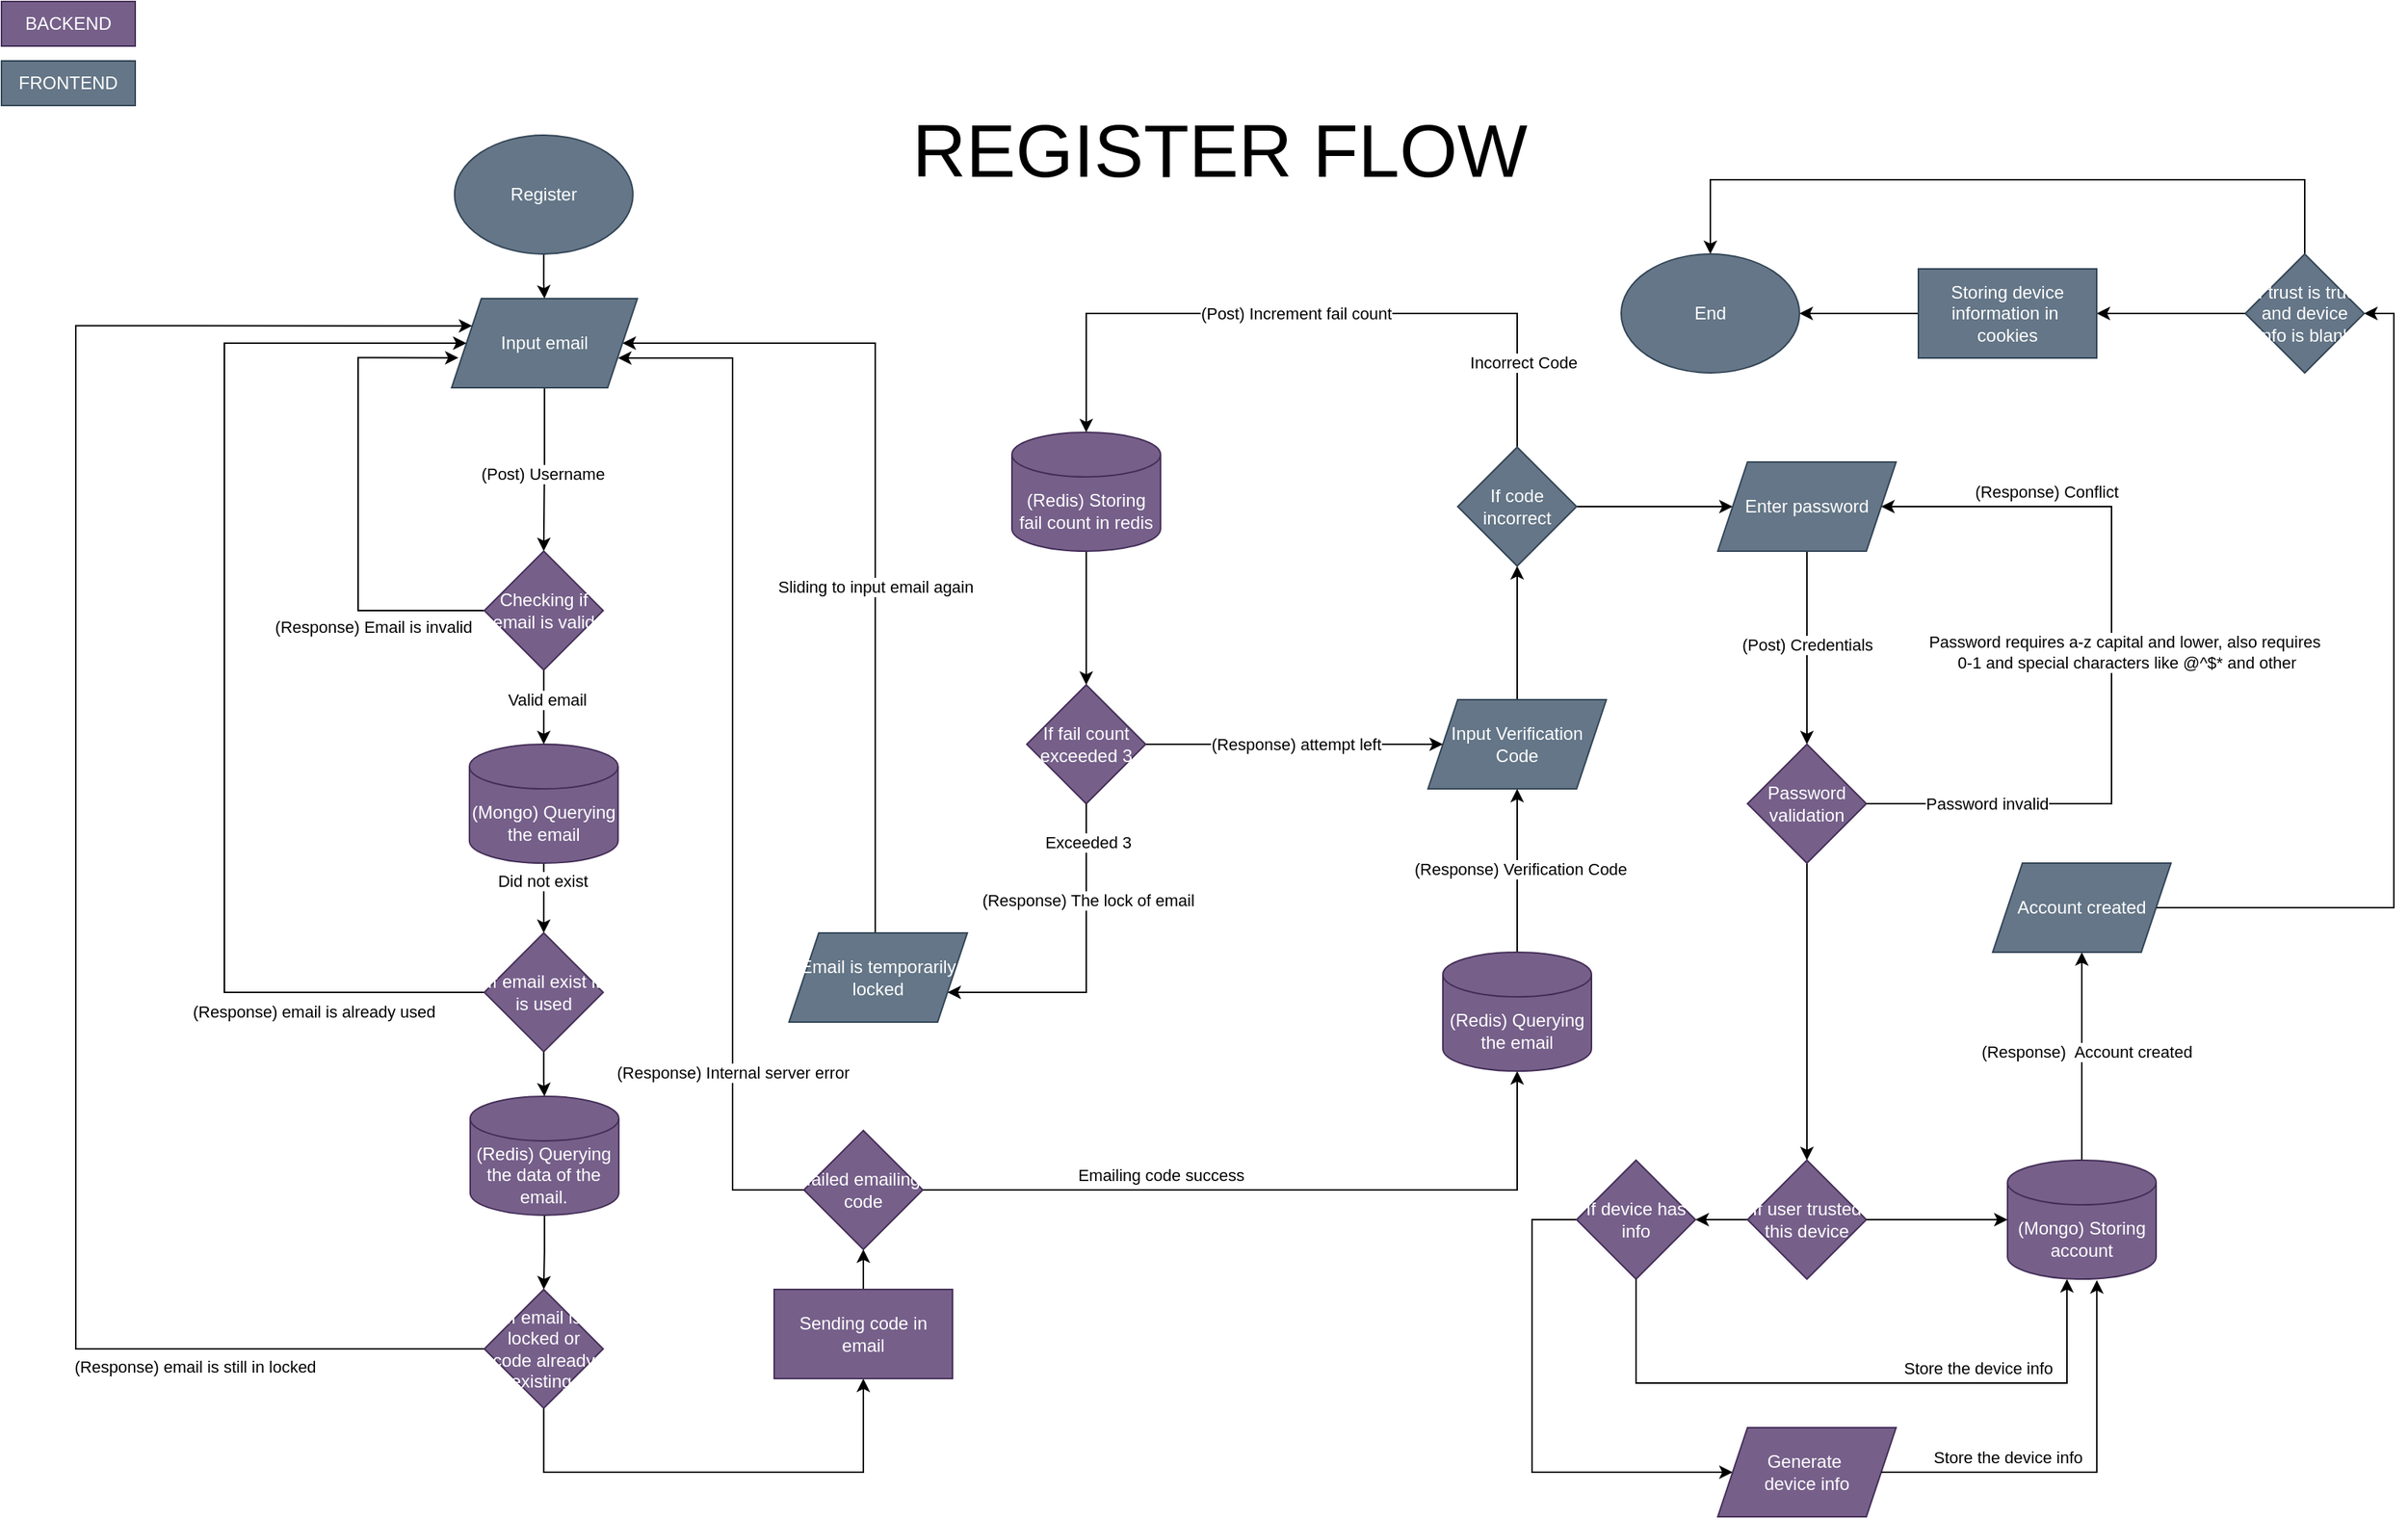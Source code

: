 <mxfile version="24.7.17">
  <diagram name="Page-1" id="cAB6s37JzYpEZhVwJRdQ">
    <mxGraphModel dx="4445" dy="2050" grid="1" gridSize="10" guides="1" tooltips="1" connect="1" arrows="1" fold="1" page="1" pageScale="1" pageWidth="850" pageHeight="1100" math="0" shadow="0">
      <root>
        <mxCell id="0" />
        <mxCell id="1" parent="0" />
        <mxCell id="AkjdPL-4N6GHuwgRZJeO-4" style="edgeStyle=orthogonalEdgeStyle;rounded=0;orthogonalLoop=1;jettySize=auto;html=1;entryX=0.5;entryY=0;entryDx=0;entryDy=0;" edge="1" parent="1" source="AkjdPL-4N6GHuwgRZJeO-1" target="AkjdPL-4N6GHuwgRZJeO-2">
          <mxGeometry relative="1" as="geometry" />
        </mxCell>
        <mxCell id="AkjdPL-4N6GHuwgRZJeO-1" value="Register" style="ellipse;whiteSpace=wrap;html=1;fillColor=#647687;fontColor=#ffffff;strokeColor=#314354;" vertex="1" parent="1">
          <mxGeometry x="-1375.08" y="110" width="120" height="80" as="geometry" />
        </mxCell>
        <mxCell id="AkjdPL-4N6GHuwgRZJeO-14" style="edgeStyle=orthogonalEdgeStyle;rounded=0;orthogonalLoop=1;jettySize=auto;html=1;entryX=0.5;entryY=0;entryDx=0;entryDy=0;" edge="1" parent="1" source="AkjdPL-4N6GHuwgRZJeO-2" target="AkjdPL-4N6GHuwgRZJeO-11">
          <mxGeometry relative="1" as="geometry" />
        </mxCell>
        <mxCell id="AkjdPL-4N6GHuwgRZJeO-15" value="(Post) Username" style="edgeLabel;html=1;align=center;verticalAlign=middle;resizable=0;points=[];" vertex="1" connectable="0" parent="AkjdPL-4N6GHuwgRZJeO-14">
          <mxGeometry x="0.054" y="-1" relative="1" as="geometry">
            <mxPoint as="offset" />
          </mxGeometry>
        </mxCell>
        <mxCell id="AkjdPL-4N6GHuwgRZJeO-2" value="Input email" style="shape=parallelogram;perimeter=parallelogramPerimeter;whiteSpace=wrap;html=1;fixedSize=1;fillColor=#647687;strokeColor=#314354;fontColor=#ffffff;" vertex="1" parent="1">
          <mxGeometry x="-1377.08" y="220" width="125" height="60" as="geometry" />
        </mxCell>
        <mxCell id="AkjdPL-4N6GHuwgRZJeO-16" style="edgeStyle=orthogonalEdgeStyle;rounded=0;orthogonalLoop=1;jettySize=auto;html=1;entryX=0.037;entryY=0.664;entryDx=0;entryDy=0;entryPerimeter=0;" edge="1" parent="1" target="AkjdPL-4N6GHuwgRZJeO-2">
          <mxGeometry relative="1" as="geometry">
            <mxPoint x="-1360.33" y="260.2" as="targetPoint" />
            <mxPoint x="-1345.08" y="430.0" as="sourcePoint" />
            <Array as="points">
              <mxPoint x="-1440" y="430" />
              <mxPoint x="-1440" y="260" />
            </Array>
          </mxGeometry>
        </mxCell>
        <mxCell id="AkjdPL-4N6GHuwgRZJeO-41" value="(Response) Email is invalid" style="edgeLabel;html=1;align=center;verticalAlign=middle;resizable=0;points=[];" vertex="1" connectable="0" parent="AkjdPL-4N6GHuwgRZJeO-16">
          <mxGeometry x="-0.148" y="1" relative="1" as="geometry">
            <mxPoint x="11" y="57" as="offset" />
          </mxGeometry>
        </mxCell>
        <mxCell id="AkjdPL-4N6GHuwgRZJeO-23" style="edgeStyle=orthogonalEdgeStyle;rounded=0;orthogonalLoop=1;jettySize=auto;html=1;exitX=0.5;exitY=1;exitDx=0;exitDy=0;" edge="1" parent="1" source="AkjdPL-4N6GHuwgRZJeO-11" target="AkjdPL-4N6GHuwgRZJeO-20">
          <mxGeometry relative="1" as="geometry" />
        </mxCell>
        <mxCell id="AkjdPL-4N6GHuwgRZJeO-40" value="Valid email" style="edgeLabel;html=1;align=center;verticalAlign=middle;resizable=0;points=[];" vertex="1" connectable="0" parent="AkjdPL-4N6GHuwgRZJeO-23">
          <mxGeometry x="-0.22" y="2" relative="1" as="geometry">
            <mxPoint as="offset" />
          </mxGeometry>
        </mxCell>
        <mxCell id="AkjdPL-4N6GHuwgRZJeO-11" value="Checking if email is valid" style="rhombus;whiteSpace=wrap;html=1;fillColor=#76608a;fontColor=#ffffff;strokeColor=#432D57;" vertex="1" parent="1">
          <mxGeometry x="-1355.08" y="390" width="80" height="80" as="geometry" />
        </mxCell>
        <mxCell id="AkjdPL-4N6GHuwgRZJeO-25" style="edgeStyle=orthogonalEdgeStyle;rounded=0;orthogonalLoop=1;jettySize=auto;html=1;entryX=0.5;entryY=0;entryDx=0;entryDy=0;" edge="1" parent="1" source="AkjdPL-4N6GHuwgRZJeO-20" target="AkjdPL-4N6GHuwgRZJeO-24">
          <mxGeometry relative="1" as="geometry" />
        </mxCell>
        <mxCell id="AkjdPL-4N6GHuwgRZJeO-39" value="Did not exist" style="edgeLabel;html=1;align=center;verticalAlign=middle;resizable=0;points=[];" vertex="1" connectable="0" parent="AkjdPL-4N6GHuwgRZJeO-25">
          <mxGeometry x="-0.485" y="-1" relative="1" as="geometry">
            <mxPoint as="offset" />
          </mxGeometry>
        </mxCell>
        <mxCell id="AkjdPL-4N6GHuwgRZJeO-20" value="(Mongo) Querying the email" style="shape=cylinder3;whiteSpace=wrap;html=1;boundedLbl=1;backgroundOutline=1;size=15;fillColor=#76608a;fontColor=#ffffff;strokeColor=#432D57;" vertex="1" parent="1">
          <mxGeometry x="-1365.08" y="520" width="100" height="80" as="geometry" />
        </mxCell>
        <mxCell id="AkjdPL-4N6GHuwgRZJeO-26" style="edgeStyle=orthogonalEdgeStyle;rounded=0;orthogonalLoop=1;jettySize=auto;html=1;entryX=0;entryY=0.5;entryDx=0;entryDy=0;exitX=0;exitY=0.5;exitDx=0;exitDy=0;" edge="1" parent="1" source="AkjdPL-4N6GHuwgRZJeO-24" target="AkjdPL-4N6GHuwgRZJeO-2">
          <mxGeometry relative="1" as="geometry">
            <mxPoint x="-1520.08" y="431.429" as="targetPoint" />
            <Array as="points">
              <mxPoint x="-1530" y="687" />
              <mxPoint x="-1530" y="250" />
            </Array>
          </mxGeometry>
        </mxCell>
        <mxCell id="AkjdPL-4N6GHuwgRZJeO-29" value="(Response) email is already used" style="edgeLabel;html=1;align=center;verticalAlign=middle;resizable=0;points=[];" vertex="1" connectable="0" parent="AkjdPL-4N6GHuwgRZJeO-26">
          <mxGeometry x="-0.233" y="-1" relative="1" as="geometry">
            <mxPoint x="59" y="135" as="offset" />
          </mxGeometry>
        </mxCell>
        <mxCell id="AkjdPL-4N6GHuwgRZJeO-31" value="" style="edgeStyle=orthogonalEdgeStyle;rounded=0;orthogonalLoop=1;jettySize=auto;html=1;" edge="1" parent="1" source="AkjdPL-4N6GHuwgRZJeO-24" target="AkjdPL-4N6GHuwgRZJeO-30">
          <mxGeometry relative="1" as="geometry" />
        </mxCell>
        <mxCell id="AkjdPL-4N6GHuwgRZJeO-24" value="If email exist it is used" style="rhombus;whiteSpace=wrap;html=1;fillColor=#76608a;fontColor=#ffffff;strokeColor=#432D57;" vertex="1" parent="1">
          <mxGeometry x="-1355.08" y="646.96" width="80" height="80" as="geometry" />
        </mxCell>
        <mxCell id="AkjdPL-4N6GHuwgRZJeO-33" style="edgeStyle=orthogonalEdgeStyle;rounded=0;orthogonalLoop=1;jettySize=auto;html=1;entryX=0;entryY=0.25;entryDx=0;entryDy=0;exitX=0;exitY=0.5;exitDx=0;exitDy=0;" edge="1" parent="1" source="AkjdPL-4N6GHuwgRZJeO-34" target="AkjdPL-4N6GHuwgRZJeO-2">
          <mxGeometry relative="1" as="geometry">
            <mxPoint x="-1460.08" y="750" as="sourcePoint" />
            <Array as="points">
              <mxPoint x="-1630" y="927" />
              <mxPoint x="-1630" y="238" />
            </Array>
          </mxGeometry>
        </mxCell>
        <mxCell id="AkjdPL-4N6GHuwgRZJeO-35" value="(Response) email is still in locked" style="edgeLabel;html=1;align=center;verticalAlign=middle;resizable=0;points=[];" vertex="1" connectable="0" parent="AkjdPL-4N6GHuwgRZJeO-33">
          <mxGeometry x="-0.323" y="2" relative="1" as="geometry">
            <mxPoint x="82" y="153" as="offset" />
          </mxGeometry>
        </mxCell>
        <mxCell id="AkjdPL-4N6GHuwgRZJeO-37" style="edgeStyle=orthogonalEdgeStyle;rounded=0;orthogonalLoop=1;jettySize=auto;html=1;entryX=0.5;entryY=0;entryDx=0;entryDy=0;" edge="1" parent="1" source="AkjdPL-4N6GHuwgRZJeO-30" target="AkjdPL-4N6GHuwgRZJeO-34">
          <mxGeometry relative="1" as="geometry" />
        </mxCell>
        <mxCell id="AkjdPL-4N6GHuwgRZJeO-30" value="(Redis) Querying the data of the email." style="shape=cylinder3;whiteSpace=wrap;html=1;boundedLbl=1;backgroundOutline=1;size=15;fillColor=#76608a;fontColor=#ffffff;strokeColor=#432D57;" vertex="1" parent="1">
          <mxGeometry x="-1364.58" y="756.96" width="100" height="80" as="geometry" />
        </mxCell>
        <mxCell id="AkjdPL-4N6GHuwgRZJeO-44" style="edgeStyle=orthogonalEdgeStyle;rounded=0;orthogonalLoop=1;jettySize=auto;html=1;entryX=0.5;entryY=1;entryDx=0;entryDy=0;" edge="1" parent="1" source="AkjdPL-4N6GHuwgRZJeO-34">
          <mxGeometry relative="1" as="geometry">
            <mxPoint x="-1100" y="946.96" as="targetPoint" />
            <Array as="points">
              <mxPoint x="-1315" y="1010" />
              <mxPoint x="-1100" y="1010" />
            </Array>
          </mxGeometry>
        </mxCell>
        <mxCell id="AkjdPL-4N6GHuwgRZJeO-34" value="If email is locked or code already existing." style="rhombus;whiteSpace=wrap;html=1;fillColor=#76608a;fontColor=#ffffff;strokeColor=#432D57;" vertex="1" parent="1">
          <mxGeometry x="-1355.08" y="886.96" width="80" height="80" as="geometry" />
        </mxCell>
        <mxCell id="AkjdPL-4N6GHuwgRZJeO-57" style="edgeStyle=orthogonalEdgeStyle;rounded=0;orthogonalLoop=1;jettySize=auto;html=1;entryX=0.937;entryY=0.5;entryDx=0;entryDy=0;exitX=0;exitY=0.5;exitDx=0;exitDy=0;entryPerimeter=0;" edge="1" parent="1" source="AkjdPL-4N6GHuwgRZJeO-59">
          <mxGeometry relative="1" as="geometry">
            <mxPoint x="-1265.085" y="260" as="targetPoint" />
            <mxPoint x="-1138.13" y="830" as="sourcePoint" />
            <Array as="points">
              <mxPoint x="-1188" y="820" />
              <mxPoint x="-1188" y="260" />
            </Array>
          </mxGeometry>
        </mxCell>
        <mxCell id="AkjdPL-4N6GHuwgRZJeO-58" value="(Response) Internal server error" style="edgeLabel;html=1;align=center;verticalAlign=middle;resizable=0;points=[];" vertex="1" connectable="0" parent="AkjdPL-4N6GHuwgRZJeO-57">
          <mxGeometry x="-0.237" relative="1" as="geometry">
            <mxPoint y="134" as="offset" />
          </mxGeometry>
        </mxCell>
        <mxCell id="AkjdPL-4N6GHuwgRZJeO-60" style="edgeStyle=orthogonalEdgeStyle;rounded=0;orthogonalLoop=1;jettySize=auto;html=1;entryX=0.5;entryY=1;entryDx=0;entryDy=0;" edge="1" parent="1" source="AkjdPL-4N6GHuwgRZJeO-56" target="AkjdPL-4N6GHuwgRZJeO-59">
          <mxGeometry relative="1" as="geometry" />
        </mxCell>
        <mxCell id="AkjdPL-4N6GHuwgRZJeO-56" value="Sending code in email" style="rounded=0;whiteSpace=wrap;html=1;fillColor=#76608a;fontColor=#ffffff;strokeColor=#432D57;" vertex="1" parent="1">
          <mxGeometry x="-1160" y="886.96" width="120" height="60" as="geometry" />
        </mxCell>
        <mxCell id="AkjdPL-4N6GHuwgRZJeO-62" style="edgeStyle=orthogonalEdgeStyle;rounded=0;orthogonalLoop=1;jettySize=auto;html=1;exitX=1;exitY=0.5;exitDx=0;exitDy=0;entryX=0.5;entryY=1;entryDx=0;entryDy=0;entryPerimeter=0;" edge="1" parent="1" source="AkjdPL-4N6GHuwgRZJeO-59" target="AkjdPL-4N6GHuwgRZJeO-70">
          <mxGeometry relative="1" as="geometry">
            <mxPoint x="-850" y="760" as="targetPoint" />
            <mxPoint x="-1000" y="820" as="sourcePoint" />
            <Array as="points">
              <mxPoint x="-660" y="820" />
            </Array>
          </mxGeometry>
        </mxCell>
        <mxCell id="AkjdPL-4N6GHuwgRZJeO-90" value="Emailing code success" style="edgeLabel;html=1;align=center;verticalAlign=middle;resizable=0;points=[];" vertex="1" connectable="0" parent="AkjdPL-4N6GHuwgRZJeO-62">
          <mxGeometry x="-0.312" y="-2" relative="1" as="geometry">
            <mxPoint x="-5" y="-12" as="offset" />
          </mxGeometry>
        </mxCell>
        <mxCell id="AkjdPL-4N6GHuwgRZJeO-59" value="failed emailing code" style="rhombus;whiteSpace=wrap;html=1;fillColor=#76608a;fontColor=#ffffff;strokeColor=#432D57;" vertex="1" parent="1">
          <mxGeometry x="-1140" y="780" width="80" height="80" as="geometry" />
        </mxCell>
        <mxCell id="AkjdPL-4N6GHuwgRZJeO-64" style="edgeStyle=orthogonalEdgeStyle;rounded=0;orthogonalLoop=1;jettySize=auto;html=1;entryX=0.5;entryY=1;entryDx=0;entryDy=0;exitX=0.5;exitY=0;exitDx=0;exitDy=0;exitPerimeter=0;" edge="1" parent="1" source="AkjdPL-4N6GHuwgRZJeO-70" target="AkjdPL-4N6GHuwgRZJeO-63">
          <mxGeometry relative="1" as="geometry">
            <mxPoint x="-860.0" y="657" as="sourcePoint" />
          </mxGeometry>
        </mxCell>
        <mxCell id="AkjdPL-4N6GHuwgRZJeO-65" value="(Response) Verification Code" style="edgeLabel;html=1;align=center;verticalAlign=middle;resizable=0;points=[];" vertex="1" connectable="0" parent="AkjdPL-4N6GHuwgRZJeO-64">
          <mxGeometry x="0.017" y="-2" relative="1" as="geometry">
            <mxPoint as="offset" />
          </mxGeometry>
        </mxCell>
        <mxCell id="AkjdPL-4N6GHuwgRZJeO-67" style="edgeStyle=orthogonalEdgeStyle;rounded=0;orthogonalLoop=1;jettySize=auto;html=1;entryX=0.5;entryY=1;entryDx=0;entryDy=0;" edge="1" parent="1" source="AkjdPL-4N6GHuwgRZJeO-63" target="AkjdPL-4N6GHuwgRZJeO-66">
          <mxGeometry relative="1" as="geometry" />
        </mxCell>
        <mxCell id="AkjdPL-4N6GHuwgRZJeO-63" value="Input Verification Code" style="shape=parallelogram;perimeter=parallelogramPerimeter;whiteSpace=wrap;html=1;fixedSize=1;fillColor=#647687;fontColor=#ffffff;strokeColor=#314354;" vertex="1" parent="1">
          <mxGeometry x="-720" y="490" width="120" height="60" as="geometry" />
        </mxCell>
        <mxCell id="AkjdPL-4N6GHuwgRZJeO-72" style="edgeStyle=orthogonalEdgeStyle;rounded=0;orthogonalLoop=1;jettySize=auto;html=1;" edge="1" parent="1" source="AkjdPL-4N6GHuwgRZJeO-66" target="AkjdPL-4N6GHuwgRZJeO-71">
          <mxGeometry relative="1" as="geometry">
            <Array as="points">
              <mxPoint x="-660" y="230" />
              <mxPoint x="-950" y="230" />
            </Array>
          </mxGeometry>
        </mxCell>
        <mxCell id="AkjdPL-4N6GHuwgRZJeO-80" value="Incorrect Code" style="edgeLabel;html=1;align=center;verticalAlign=middle;resizable=0;points=[];" vertex="1" connectable="0" parent="AkjdPL-4N6GHuwgRZJeO-72">
          <mxGeometry x="-0.751" y="-4" relative="1" as="geometry">
            <mxPoint as="offset" />
          </mxGeometry>
        </mxCell>
        <mxCell id="AkjdPL-4N6GHuwgRZJeO-82" value="(Post) Increment fail count" style="edgeLabel;html=1;align=center;verticalAlign=middle;resizable=0;points=[];" vertex="1" connectable="0" parent="AkjdPL-4N6GHuwgRZJeO-72">
          <mxGeometry x="-0.141" relative="1" as="geometry">
            <mxPoint x="-42" as="offset" />
          </mxGeometry>
        </mxCell>
        <mxCell id="AkjdPL-4N6GHuwgRZJeO-93" style="edgeStyle=orthogonalEdgeStyle;rounded=0;orthogonalLoop=1;jettySize=auto;html=1;entryX=0;entryY=0.5;entryDx=0;entryDy=0;" edge="1" parent="1" source="AkjdPL-4N6GHuwgRZJeO-66" target="AkjdPL-4N6GHuwgRZJeO-92">
          <mxGeometry relative="1" as="geometry" />
        </mxCell>
        <mxCell id="AkjdPL-4N6GHuwgRZJeO-66" value="If code incorrect" style="rhombus;whiteSpace=wrap;html=1;fillColor=#647687;fontColor=#ffffff;strokeColor=#314354;" vertex="1" parent="1">
          <mxGeometry x="-700" y="320" width="80" height="80" as="geometry" />
        </mxCell>
        <mxCell id="AkjdPL-4N6GHuwgRZJeO-70" value="(Redis) Querying the email" style="shape=cylinder3;whiteSpace=wrap;html=1;boundedLbl=1;backgroundOutline=1;size=15;fillColor=#76608a;fontColor=#ffffff;strokeColor=#432D57;" vertex="1" parent="1">
          <mxGeometry x="-710" y="660" width="100" height="80" as="geometry" />
        </mxCell>
        <mxCell id="AkjdPL-4N6GHuwgRZJeO-74" value="" style="edgeStyle=orthogonalEdgeStyle;rounded=0;orthogonalLoop=1;jettySize=auto;html=1;" edge="1" parent="1" source="AkjdPL-4N6GHuwgRZJeO-71" target="AkjdPL-4N6GHuwgRZJeO-73">
          <mxGeometry relative="1" as="geometry" />
        </mxCell>
        <mxCell id="AkjdPL-4N6GHuwgRZJeO-71" value="(Redis) Storing fail count in redis" style="shape=cylinder3;whiteSpace=wrap;html=1;boundedLbl=1;backgroundOutline=1;size=15;fillColor=#76608a;fontColor=#ffffff;strokeColor=#432D57;" vertex="1" parent="1">
          <mxGeometry x="-1000" y="310" width="100" height="80" as="geometry" />
        </mxCell>
        <mxCell id="AkjdPL-4N6GHuwgRZJeO-75" style="edgeStyle=orthogonalEdgeStyle;rounded=0;orthogonalLoop=1;jettySize=auto;html=1;entryX=0;entryY=0.5;entryDx=0;entryDy=0;" edge="1" parent="1" source="AkjdPL-4N6GHuwgRZJeO-73" target="AkjdPL-4N6GHuwgRZJeO-63">
          <mxGeometry relative="1" as="geometry" />
        </mxCell>
        <mxCell id="AkjdPL-4N6GHuwgRZJeO-84" value="(Response) attempt left" style="edgeLabel;html=1;align=center;verticalAlign=middle;resizable=0;points=[];" vertex="1" connectable="0" parent="AkjdPL-4N6GHuwgRZJeO-75">
          <mxGeometry x="-0.276" y="2" relative="1" as="geometry">
            <mxPoint x="28" y="2" as="offset" />
          </mxGeometry>
        </mxCell>
        <mxCell id="AkjdPL-4N6GHuwgRZJeO-73" value="If fail count exceeded 3" style="rhombus;whiteSpace=wrap;html=1;fillColor=#76608a;fontColor=#ffffff;strokeColor=#432D57;" vertex="1" parent="1">
          <mxGeometry x="-990" y="480" width="80" height="80" as="geometry" />
        </mxCell>
        <mxCell id="AkjdPL-4N6GHuwgRZJeO-79" style="edgeStyle=orthogonalEdgeStyle;rounded=0;orthogonalLoop=1;jettySize=auto;html=1;" edge="1" parent="1" source="AkjdPL-4N6GHuwgRZJeO-77" target="AkjdPL-4N6GHuwgRZJeO-2">
          <mxGeometry relative="1" as="geometry">
            <mxPoint x="-982.49" y="687" as="sourcePoint" />
            <mxPoint x="-1240.005" y="236.304" as="targetPoint" />
            <Array as="points">
              <mxPoint x="-1092" y="250" />
            </Array>
          </mxGeometry>
        </mxCell>
        <mxCell id="AkjdPL-4N6GHuwgRZJeO-94" value="Sliding to input email again" style="edgeLabel;html=1;align=center;verticalAlign=middle;resizable=0;points=[];" vertex="1" connectable="0" parent="AkjdPL-4N6GHuwgRZJeO-79">
          <mxGeometry x="-0.177" relative="1" as="geometry">
            <mxPoint as="offset" />
          </mxGeometry>
        </mxCell>
        <mxCell id="AkjdPL-4N6GHuwgRZJeO-85" value="" style="edgeStyle=orthogonalEdgeStyle;rounded=0;orthogonalLoop=1;jettySize=auto;html=1;exitX=0.5;exitY=1;exitDx=0;exitDy=0;" edge="1" parent="1" source="AkjdPL-4N6GHuwgRZJeO-73" target="AkjdPL-4N6GHuwgRZJeO-77">
          <mxGeometry relative="1" as="geometry">
            <mxPoint x="-982.49" y="687" as="sourcePoint" />
            <mxPoint x="-1262" y="250" as="targetPoint" />
            <Array as="points">
              <mxPoint x="-950" y="687" />
            </Array>
          </mxGeometry>
        </mxCell>
        <mxCell id="AkjdPL-4N6GHuwgRZJeO-87" value="Exceeded 3" style="edgeLabel;html=1;align=center;verticalAlign=middle;resizable=0;points=[];" vertex="1" connectable="0" parent="AkjdPL-4N6GHuwgRZJeO-85">
          <mxGeometry x="-0.766" y="1" relative="1" as="geometry">
            <mxPoint as="offset" />
          </mxGeometry>
        </mxCell>
        <mxCell id="AkjdPL-4N6GHuwgRZJeO-88" value="(Response) The lock of email" style="edgeLabel;html=1;align=center;verticalAlign=middle;resizable=0;points=[];" vertex="1" connectable="0" parent="AkjdPL-4N6GHuwgRZJeO-85">
          <mxGeometry x="-0.414" y="1" relative="1" as="geometry">
            <mxPoint as="offset" />
          </mxGeometry>
        </mxCell>
        <mxCell id="AkjdPL-4N6GHuwgRZJeO-77" value="Email is temporarily locked" style="shape=parallelogram;perimeter=parallelogramPerimeter;whiteSpace=wrap;html=1;fixedSize=1;fillColor=#647687;fontColor=#ffffff;strokeColor=#314354;" vertex="1" parent="1">
          <mxGeometry x="-1150" y="646.96" width="120" height="60" as="geometry" />
        </mxCell>
        <mxCell id="AkjdPL-4N6GHuwgRZJeO-97" style="edgeStyle=orthogonalEdgeStyle;rounded=0;orthogonalLoop=1;jettySize=auto;html=1;" edge="1" parent="1" source="AkjdPL-4N6GHuwgRZJeO-92" target="AkjdPL-4N6GHuwgRZJeO-96">
          <mxGeometry relative="1" as="geometry" />
        </mxCell>
        <mxCell id="AkjdPL-4N6GHuwgRZJeO-105" value="(Post) Credentials" style="edgeLabel;html=1;align=center;verticalAlign=middle;resizable=0;points=[];" vertex="1" connectable="0" parent="AkjdPL-4N6GHuwgRZJeO-97">
          <mxGeometry x="-0.032" relative="1" as="geometry">
            <mxPoint as="offset" />
          </mxGeometry>
        </mxCell>
        <mxCell id="AkjdPL-4N6GHuwgRZJeO-92" value="Enter password" style="shape=parallelogram;perimeter=parallelogramPerimeter;whiteSpace=wrap;html=1;fixedSize=1;fillColor=#647687;fontColor=#ffffff;strokeColor=#314354;" vertex="1" parent="1">
          <mxGeometry x="-525" y="330" width="120" height="60" as="geometry" />
        </mxCell>
        <mxCell id="AkjdPL-4N6GHuwgRZJeO-99" style="edgeStyle=orthogonalEdgeStyle;rounded=0;orthogonalLoop=1;jettySize=auto;html=1;exitX=1;exitY=0.5;exitDx=0;exitDy=0;entryX=1;entryY=0.5;entryDx=0;entryDy=0;" edge="1" parent="1" source="AkjdPL-4N6GHuwgRZJeO-96" target="AkjdPL-4N6GHuwgRZJeO-92">
          <mxGeometry relative="1" as="geometry">
            <Array as="points">
              <mxPoint x="-260" y="560" />
              <mxPoint x="-260" y="360" />
            </Array>
          </mxGeometry>
        </mxCell>
        <mxCell id="AkjdPL-4N6GHuwgRZJeO-103" value="Password invalid" style="edgeLabel;html=1;align=center;verticalAlign=middle;resizable=0;points=[];" vertex="1" connectable="0" parent="AkjdPL-4N6GHuwgRZJeO-99">
          <mxGeometry x="-0.802" relative="1" as="geometry">
            <mxPoint x="29" as="offset" />
          </mxGeometry>
        </mxCell>
        <mxCell id="AkjdPL-4N6GHuwgRZJeO-104" value="Password requires a-z capital and lower, also requires&amp;nbsp;&lt;div&gt;0-1 and special characters like @^$* and other&lt;/div&gt;" style="edgeLabel;html=1;align=center;verticalAlign=middle;resizable=0;points=[];" vertex="1" connectable="0" parent="AkjdPL-4N6GHuwgRZJeO-99">
          <mxGeometry x="0.091" y="2" relative="1" as="geometry">
            <mxPoint x="12" y="16" as="offset" />
          </mxGeometry>
        </mxCell>
        <mxCell id="AkjdPL-4N6GHuwgRZJeO-106" value="(Response) Conflict" style="edgeLabel;html=1;align=center;verticalAlign=middle;resizable=0;points=[];" vertex="1" connectable="0" parent="AkjdPL-4N6GHuwgRZJeO-99">
          <mxGeometry x="0.489" y="-2" relative="1" as="geometry">
            <mxPoint x="-22" y="-8" as="offset" />
          </mxGeometry>
        </mxCell>
        <mxCell id="AkjdPL-4N6GHuwgRZJeO-108" style="edgeStyle=orthogonalEdgeStyle;rounded=0;orthogonalLoop=1;jettySize=auto;html=1;entryX=0.5;entryY=0;entryDx=0;entryDy=0;" edge="1" parent="1" source="AkjdPL-4N6GHuwgRZJeO-96" target="AkjdPL-4N6GHuwgRZJeO-107">
          <mxGeometry relative="1" as="geometry" />
        </mxCell>
        <mxCell id="AkjdPL-4N6GHuwgRZJeO-96" value="Password validation" style="rhombus;whiteSpace=wrap;html=1;fillColor=#76608a;fontColor=#ffffff;strokeColor=#432D57;" vertex="1" parent="1">
          <mxGeometry x="-505" y="520" width="80" height="80" as="geometry" />
        </mxCell>
        <mxCell id="AkjdPL-4N6GHuwgRZJeO-113" style="edgeStyle=orthogonalEdgeStyle;rounded=0;orthogonalLoop=1;jettySize=auto;html=1;entryX=1;entryY=0.5;entryDx=0;entryDy=0;" edge="1" parent="1" source="AkjdPL-4N6GHuwgRZJeO-107" target="AkjdPL-4N6GHuwgRZJeO-112">
          <mxGeometry relative="1" as="geometry" />
        </mxCell>
        <mxCell id="AkjdPL-4N6GHuwgRZJeO-107" value="If user trusted this device" style="rhombus;whiteSpace=wrap;html=1;fillColor=#76608a;fontColor=#ffffff;strokeColor=#432D57;" vertex="1" parent="1">
          <mxGeometry x="-505" y="800" width="80" height="80" as="geometry" />
        </mxCell>
        <mxCell id="AkjdPL-4N6GHuwgRZJeO-122" style="edgeStyle=orthogonalEdgeStyle;rounded=0;orthogonalLoop=1;jettySize=auto;html=1;" edge="1" parent="1" source="AkjdPL-4N6GHuwgRZJeO-110" target="AkjdPL-4N6GHuwgRZJeO-121">
          <mxGeometry relative="1" as="geometry" />
        </mxCell>
        <mxCell id="AkjdPL-4N6GHuwgRZJeO-123" value="(Response)&amp;nbsp; Account created" style="edgeLabel;html=1;align=center;verticalAlign=middle;resizable=0;points=[];" vertex="1" connectable="0" parent="AkjdPL-4N6GHuwgRZJeO-122">
          <mxGeometry x="0.043" y="-3" relative="1" as="geometry">
            <mxPoint as="offset" />
          </mxGeometry>
        </mxCell>
        <mxCell id="AkjdPL-4N6GHuwgRZJeO-110" value="(Mongo) Storing account" style="shape=cylinder3;whiteSpace=wrap;html=1;boundedLbl=1;backgroundOutline=1;size=15;fillColor=#76608a;fontColor=#ffffff;strokeColor=#432D57;" vertex="1" parent="1">
          <mxGeometry x="-330" y="800" width="100" height="80" as="geometry" />
        </mxCell>
        <mxCell id="AkjdPL-4N6GHuwgRZJeO-111" style="edgeStyle=orthogonalEdgeStyle;rounded=0;orthogonalLoop=1;jettySize=auto;html=1;entryX=0;entryY=0.5;entryDx=0;entryDy=0;entryPerimeter=0;" edge="1" parent="1" source="AkjdPL-4N6GHuwgRZJeO-107" target="AkjdPL-4N6GHuwgRZJeO-110">
          <mxGeometry relative="1" as="geometry" />
        </mxCell>
        <mxCell id="AkjdPL-4N6GHuwgRZJeO-116" style="edgeStyle=orthogonalEdgeStyle;rounded=0;orthogonalLoop=1;jettySize=auto;html=1;entryX=0;entryY=0.5;entryDx=0;entryDy=0;" edge="1" parent="1" source="AkjdPL-4N6GHuwgRZJeO-112" target="AkjdPL-4N6GHuwgRZJeO-115">
          <mxGeometry relative="1" as="geometry">
            <Array as="points">
              <mxPoint x="-650" y="840" />
              <mxPoint x="-650" y="1010" />
            </Array>
          </mxGeometry>
        </mxCell>
        <mxCell id="AkjdPL-4N6GHuwgRZJeO-112" value="If device has info" style="rhombus;whiteSpace=wrap;html=1;fillColor=#76608a;fontColor=#ffffff;strokeColor=#432D57;" vertex="1" parent="1">
          <mxGeometry x="-620" y="800" width="80" height="80" as="geometry" />
        </mxCell>
        <mxCell id="AkjdPL-4N6GHuwgRZJeO-114" style="edgeStyle=orthogonalEdgeStyle;rounded=0;orthogonalLoop=1;jettySize=auto;html=1;entryX=0.5;entryY=1;entryDx=0;entryDy=0;entryPerimeter=0;" edge="1" parent="1">
          <mxGeometry relative="1" as="geometry">
            <mxPoint x="-580" y="880" as="sourcePoint" />
            <mxPoint x="-290.02" y="880.02" as="targetPoint" />
            <Array as="points">
              <mxPoint x="-580" y="880" />
              <mxPoint x="-580" y="950" />
              <mxPoint x="-290" y="950" />
            </Array>
          </mxGeometry>
        </mxCell>
        <mxCell id="AkjdPL-4N6GHuwgRZJeO-117" value="Store the device info" style="edgeLabel;html=1;align=center;verticalAlign=middle;resizable=0;points=[];" vertex="1" connectable="0" parent="AkjdPL-4N6GHuwgRZJeO-114">
          <mxGeometry x="-0.107" y="-1" relative="1" as="geometry">
            <mxPoint x="108" y="-11" as="offset" />
          </mxGeometry>
        </mxCell>
        <mxCell id="AkjdPL-4N6GHuwgRZJeO-115" value="Generate&amp;nbsp;&lt;div&gt;device info&lt;/div&gt;" style="shape=parallelogram;perimeter=parallelogramPerimeter;whiteSpace=wrap;html=1;fixedSize=1;fillColor=#76608a;fontColor=#ffffff;strokeColor=#432D57;" vertex="1" parent="1">
          <mxGeometry x="-525" y="980" width="120" height="60" as="geometry" />
        </mxCell>
        <mxCell id="AkjdPL-4N6GHuwgRZJeO-118" style="edgeStyle=orthogonalEdgeStyle;rounded=0;orthogonalLoop=1;jettySize=auto;html=1;entryX=0.601;entryY=1.009;entryDx=0;entryDy=0;entryPerimeter=0;" edge="1" parent="1" source="AkjdPL-4N6GHuwgRZJeO-115" target="AkjdPL-4N6GHuwgRZJeO-110">
          <mxGeometry relative="1" as="geometry" />
        </mxCell>
        <mxCell id="AkjdPL-4N6GHuwgRZJeO-120" value="Store the device info" style="edgeLabel;html=1;align=center;verticalAlign=middle;resizable=0;points=[];" vertex="1" connectable="0" parent="1">
          <mxGeometry x="-330.005" y="1000.0" as="geometry" />
        </mxCell>
        <mxCell id="AkjdPL-4N6GHuwgRZJeO-124" style="edgeStyle=orthogonalEdgeStyle;rounded=0;orthogonalLoop=1;jettySize=auto;html=1;" edge="1" parent="1" source="AkjdPL-4N6GHuwgRZJeO-121">
          <mxGeometry relative="1" as="geometry">
            <mxPoint x="-90" y="230" as="targetPoint" />
            <Array as="points">
              <mxPoint x="-70" y="630" />
              <mxPoint x="-70" y="230" />
            </Array>
          </mxGeometry>
        </mxCell>
        <mxCell id="AkjdPL-4N6GHuwgRZJeO-121" value="Account created" style="shape=parallelogram;perimeter=parallelogramPerimeter;whiteSpace=wrap;html=1;fixedSize=1;fillColor=#647687;fontColor=#ffffff;strokeColor=#314354;" vertex="1" parent="1">
          <mxGeometry x="-340" y="600" width="120" height="60" as="geometry" />
        </mxCell>
        <mxCell id="AkjdPL-4N6GHuwgRZJeO-126" value="&lt;font style=&quot;font-size: 50px;&quot;&gt;REGISTER FLOW&lt;/font&gt;" style="text;html=1;align=center;verticalAlign=middle;whiteSpace=wrap;rounded=0;" vertex="1" parent="1">
          <mxGeometry x="-1080" y="70" width="440" height="100" as="geometry" />
        </mxCell>
        <mxCell id="AkjdPL-4N6GHuwgRZJeO-129" style="edgeStyle=orthogonalEdgeStyle;rounded=0;orthogonalLoop=1;jettySize=auto;html=1;" edge="1" parent="1" source="AkjdPL-4N6GHuwgRZJeO-127" target="AkjdPL-4N6GHuwgRZJeO-128">
          <mxGeometry relative="1" as="geometry" />
        </mxCell>
        <mxCell id="AkjdPL-4N6GHuwgRZJeO-132" style="edgeStyle=orthogonalEdgeStyle;rounded=0;orthogonalLoop=1;jettySize=auto;html=1;entryX=0.5;entryY=0;entryDx=0;entryDy=0;" edge="1" parent="1" source="AkjdPL-4N6GHuwgRZJeO-127" target="AkjdPL-4N6GHuwgRZJeO-130">
          <mxGeometry relative="1" as="geometry">
            <Array as="points">
              <mxPoint x="-130" y="140" />
              <mxPoint x="-530" y="140" />
            </Array>
          </mxGeometry>
        </mxCell>
        <mxCell id="AkjdPL-4N6GHuwgRZJeO-127" value="If trust is true and device info is blank" style="rhombus;whiteSpace=wrap;html=1;fillColor=#647687;fontColor=#ffffff;strokeColor=#314354;" vertex="1" parent="1">
          <mxGeometry x="-170" y="190" width="80" height="80" as="geometry" />
        </mxCell>
        <mxCell id="AkjdPL-4N6GHuwgRZJeO-131" style="edgeStyle=orthogonalEdgeStyle;rounded=0;orthogonalLoop=1;jettySize=auto;html=1;entryX=1;entryY=0.5;entryDx=0;entryDy=0;" edge="1" parent="1" source="AkjdPL-4N6GHuwgRZJeO-128" target="AkjdPL-4N6GHuwgRZJeO-130">
          <mxGeometry relative="1" as="geometry" />
        </mxCell>
        <mxCell id="AkjdPL-4N6GHuwgRZJeO-128" value="Storing device information in&amp;nbsp;&lt;div&gt;cookies&lt;/div&gt;" style="rounded=0;whiteSpace=wrap;html=1;fillColor=#647687;fontColor=#ffffff;strokeColor=#314354;" vertex="1" parent="1">
          <mxGeometry x="-390" y="200" width="120" height="60" as="geometry" />
        </mxCell>
        <mxCell id="AkjdPL-4N6GHuwgRZJeO-130" value="End" style="ellipse;whiteSpace=wrap;html=1;fillColor=#647687;fontColor=#ffffff;strokeColor=#314354;" vertex="1" parent="1">
          <mxGeometry x="-590.0" y="190" width="120" height="80" as="geometry" />
        </mxCell>
        <mxCell id="AkjdPL-4N6GHuwgRZJeO-134" value="BACKEND" style="rounded=0;whiteSpace=wrap;html=1;fillColor=#76608a;fontColor=#ffffff;strokeColor=#432D57;" vertex="1" parent="1">
          <mxGeometry x="-1680" y="20" width="90" height="30" as="geometry" />
        </mxCell>
        <mxCell id="AkjdPL-4N6GHuwgRZJeO-135" value="FRONTEND" style="rounded=0;whiteSpace=wrap;html=1;fillColor=#647687;fontColor=#ffffff;strokeColor=#314354;" vertex="1" parent="1">
          <mxGeometry x="-1680" y="60" width="90" height="30" as="geometry" />
        </mxCell>
      </root>
    </mxGraphModel>
  </diagram>
</mxfile>
